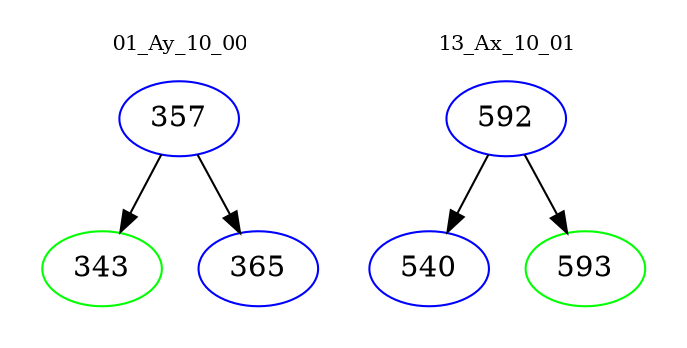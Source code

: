 digraph{
subgraph cluster_0 {
color = white
label = "01_Ay_10_00";
fontsize=10;
T0_357 [label="357", color="blue"]
T0_357 -> T0_343 [color="black"]
T0_343 [label="343", color="green"]
T0_357 -> T0_365 [color="black"]
T0_365 [label="365", color="blue"]
}
subgraph cluster_1 {
color = white
label = "13_Ax_10_01";
fontsize=10;
T1_592 [label="592", color="blue"]
T1_592 -> T1_540 [color="black"]
T1_540 [label="540", color="blue"]
T1_592 -> T1_593 [color="black"]
T1_593 [label="593", color="green"]
}
}
